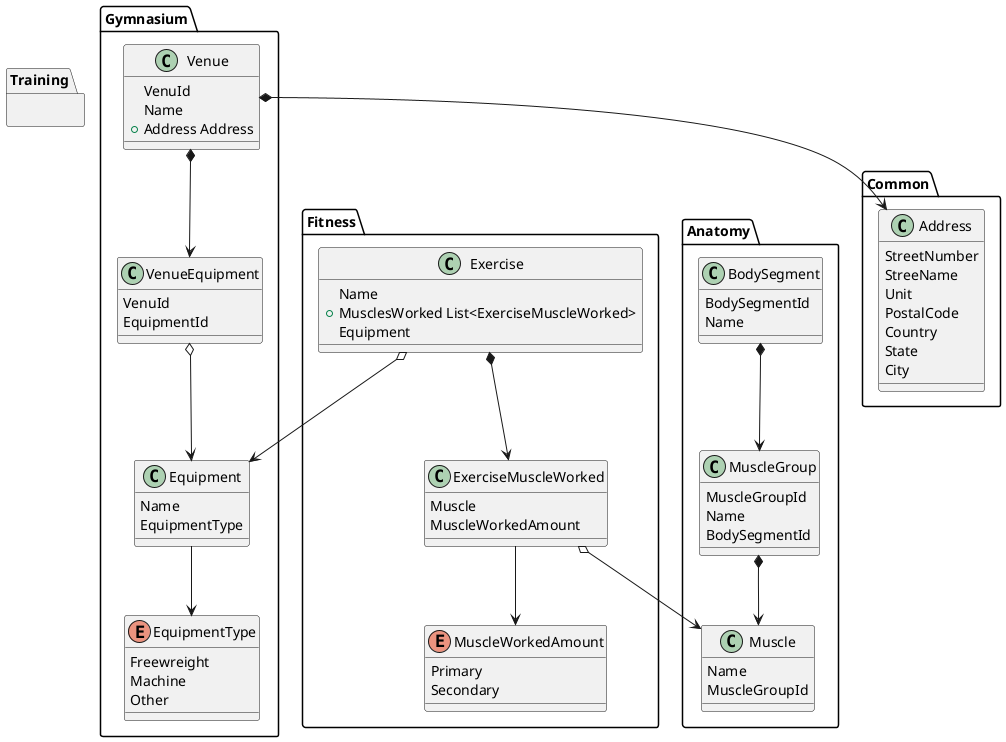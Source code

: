 @startuml

package Anatomy {
    class MuscleGroup {
        MuscleGroupId
        Name
        BodySegmentId
    }

    class Muscle {
        Name
        MuscleGroupId
    }

    class BodySegment {
        BodySegmentId
        Name
    }
    
    BodySegment *--> MuscleGroup
    MuscleGroup *--> Muscle
}

package Fitness {
    class Exercise {
        Name
        + MusclesWorked List<ExerciseMuscleWorked>
        Equipment
    }

    class ExerciseMuscleWorked {
        Muscle
        MuscleWorkedAmount
    }

    enum MuscleWorkedAmount {
        Primary
        Secondary
    }

    Exercise *--> ExerciseMuscleWorked
    ExerciseMuscleWorked --> MuscleWorkedAmount
    ExerciseMuscleWorked o--> Anatomy.Muscle
}

Fitness.Exercise o--> Gymnasium.Equipment

package Training {

}
package Gymnasium {
    class Venue {
        VenuId
        Name  
        + Address Address      
    }

    class VenueEquipment {
        VenuId
        EquipmentId
    }

    class Equipment {
        Name
        EquipmentType
    }

    enum EquipmentType {
        Freewreight
        Machine
        Other
    }
    
    Venue *--> VenueEquipment
    VenueEquipment o--> Equipment
    Equipment --> EquipmentType
}
Venue *--> Common.Address

package Common {
    class Address {
        StreetNumber
        StreeName
        Unit
        PostalCode
        Country
        State
        City
    }
}
@enduml